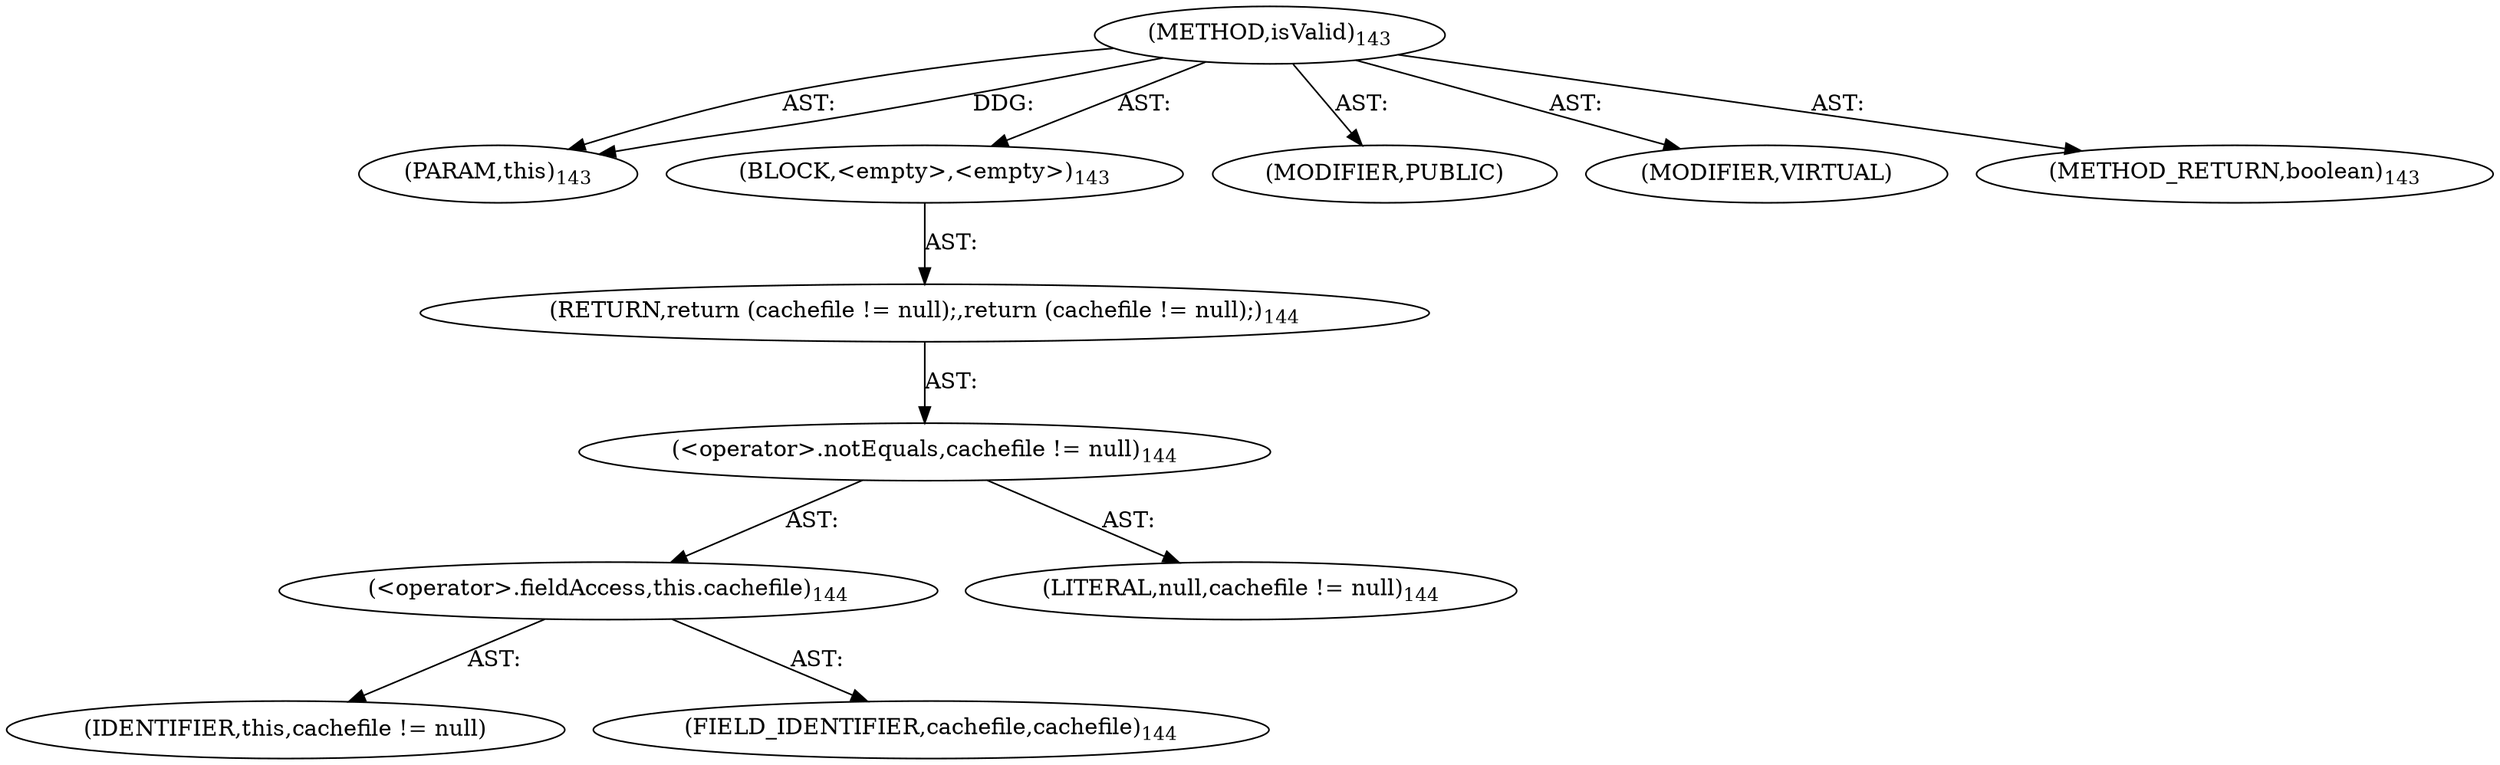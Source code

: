 digraph "isValid" {  
"111669149700" [label = <(METHOD,isValid)<SUB>143</SUB>> ]
"115964116999" [label = <(PARAM,this)<SUB>143</SUB>> ]
"25769803780" [label = <(BLOCK,&lt;empty&gt;,&lt;empty&gt;)<SUB>143</SUB>> ]
"146028888065" [label = <(RETURN,return (cachefile != null);,return (cachefile != null);)<SUB>144</SUB>> ]
"30064771098" [label = <(&lt;operator&gt;.notEquals,cachefile != null)<SUB>144</SUB>> ]
"30064771099" [label = <(&lt;operator&gt;.fieldAccess,this.cachefile)<SUB>144</SUB>> ]
"68719476752" [label = <(IDENTIFIER,this,cachefile != null)> ]
"55834574860" [label = <(FIELD_IDENTIFIER,cachefile,cachefile)<SUB>144</SUB>> ]
"90194313222" [label = <(LITERAL,null,cachefile != null)<SUB>144</SUB>> ]
"133143986188" [label = <(MODIFIER,PUBLIC)> ]
"133143986189" [label = <(MODIFIER,VIRTUAL)> ]
"128849018884" [label = <(METHOD_RETURN,boolean)<SUB>143</SUB>> ]
  "111669149700" -> "115964116999"  [ label = "AST: "] 
  "111669149700" -> "25769803780"  [ label = "AST: "] 
  "111669149700" -> "133143986188"  [ label = "AST: "] 
  "111669149700" -> "133143986189"  [ label = "AST: "] 
  "111669149700" -> "128849018884"  [ label = "AST: "] 
  "25769803780" -> "146028888065"  [ label = "AST: "] 
  "146028888065" -> "30064771098"  [ label = "AST: "] 
  "30064771098" -> "30064771099"  [ label = "AST: "] 
  "30064771098" -> "90194313222"  [ label = "AST: "] 
  "30064771099" -> "68719476752"  [ label = "AST: "] 
  "30064771099" -> "55834574860"  [ label = "AST: "] 
  "111669149700" -> "115964116999"  [ label = "DDG: "] 
}
